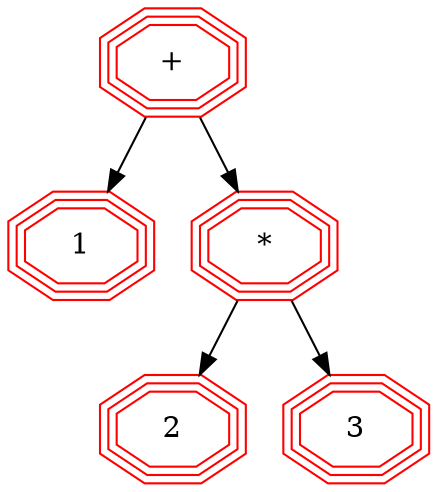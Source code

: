 Digraph G{
0 [color=red shape="tripleoctagon" label="1"];
1 [color=red shape="tripleoctagon" label="2"];
2 [color=red shape="tripleoctagon" label="3"];
3 [color=red shape="tripleoctagon" label="*"];
3 -> 1;
3 -> 2;
4 [color=red shape="tripleoctagon" label="+"];
4 -> 0;
4 -> 3;
}